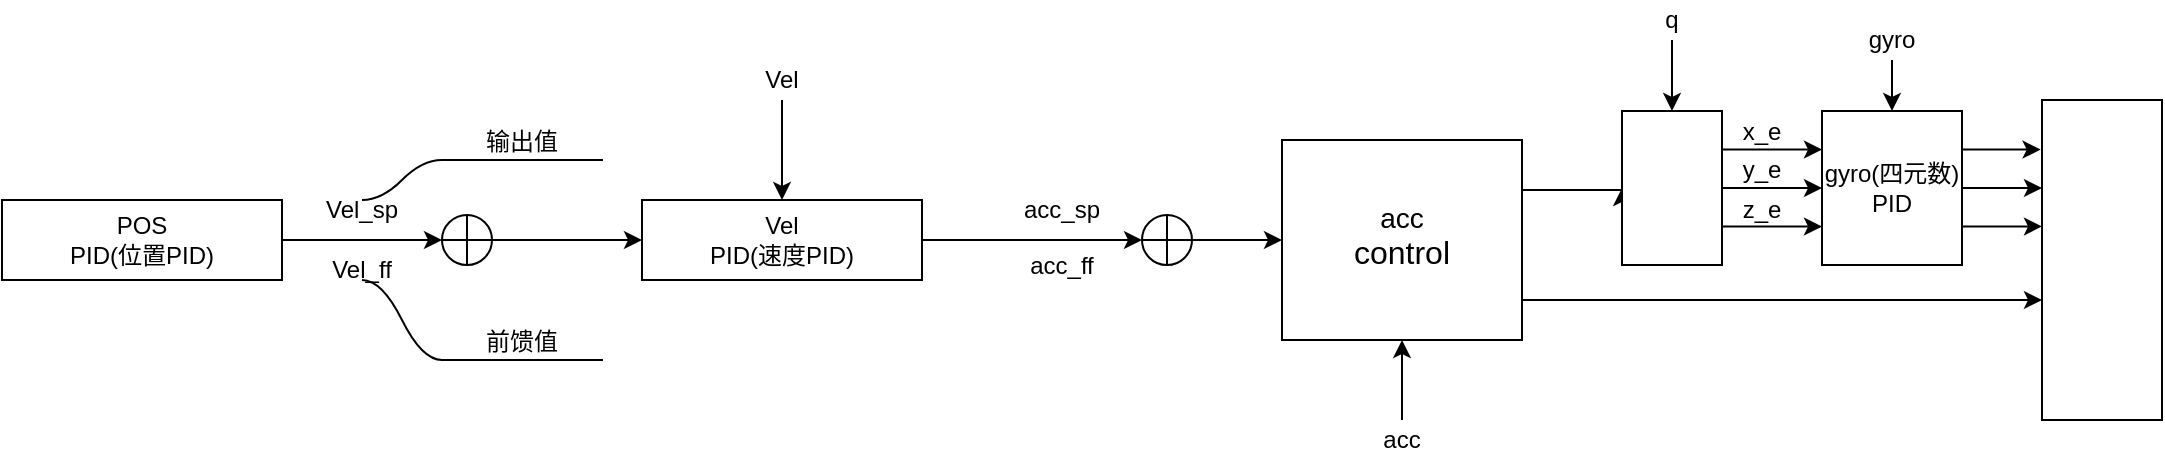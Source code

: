 <mxfile version="26.1.3">
  <diagram name="第 1 页" id="_98WVQUTT1FHia43dZIL">
    <mxGraphModel dx="303" dy="448" grid="1" gridSize="10" guides="1" tooltips="1" connect="1" arrows="1" fold="1" page="1" pageScale="1" pageWidth="827" pageHeight="1169" math="0" shadow="0">
      <root>
        <mxCell id="0" />
        <mxCell id="1" parent="0" />
        <mxCell id="DZe8NKR61AUOOE2hUX04-11" style="edgeStyle=orthogonalEdgeStyle;rounded=0;orthogonalLoop=1;jettySize=auto;html=1;exitX=1;exitY=0.5;exitDx=0;exitDy=0;entryX=0;entryY=0.5;entryDx=0;entryDy=0;" parent="1" source="DZe8NKR61AUOOE2hUX04-1" target="DZe8NKR61AUOOE2hUX04-9" edge="1">
          <mxGeometry relative="1" as="geometry" />
        </mxCell>
        <mxCell id="DZe8NKR61AUOOE2hUX04-1" value="POS&lt;div&gt;PID(位置PID)&lt;/div&gt;" style="rounded=0;whiteSpace=wrap;html=1;" parent="1" vertex="1">
          <mxGeometry x="60" y="380" width="140" height="40" as="geometry" />
        </mxCell>
        <mxCell id="DZe8NKR61AUOOE2hUX04-6" style="edgeStyle=orthogonalEdgeStyle;rounded=0;orthogonalLoop=1;jettySize=auto;html=1;exitX=1;exitY=0.5;exitDx=0;exitDy=0;" parent="1" source="DZe8NKR61AUOOE2hUX04-3" edge="1">
          <mxGeometry relative="1" as="geometry">
            <mxPoint x="630" y="400" as="targetPoint" />
          </mxGeometry>
        </mxCell>
        <mxCell id="DZe8NKR61AUOOE2hUX04-3" value="Vel&lt;br&gt;&lt;div&gt;PID(速度PID)&lt;/div&gt;" style="rounded=0;whiteSpace=wrap;html=1;" parent="1" vertex="1">
          <mxGeometry x="380" y="380" width="140" height="40" as="geometry" />
        </mxCell>
        <mxCell id="DZe8NKR61AUOOE2hUX04-7" value="Vel_sp" style="text;strokeColor=none;align=center;fillColor=none;html=1;verticalAlign=middle;whiteSpace=wrap;rounded=0;" parent="1" vertex="1">
          <mxGeometry x="210" y="370" width="60" height="30" as="geometry" />
        </mxCell>
        <mxCell id="DZe8NKR61AUOOE2hUX04-8" value="Vel_ff" style="text;strokeColor=none;align=center;fillColor=none;html=1;verticalAlign=middle;whiteSpace=wrap;rounded=0;" parent="1" vertex="1">
          <mxGeometry x="210" y="400" width="60" height="30" as="geometry" />
        </mxCell>
        <mxCell id="DZe8NKR61AUOOE2hUX04-21" style="edgeStyle=orthogonalEdgeStyle;rounded=0;orthogonalLoop=1;jettySize=auto;html=1;exitX=1;exitY=0.5;exitDx=0;exitDy=0;" parent="1" source="DZe8NKR61AUOOE2hUX04-9" target="DZe8NKR61AUOOE2hUX04-3" edge="1">
          <mxGeometry relative="1" as="geometry" />
        </mxCell>
        <mxCell id="DZe8NKR61AUOOE2hUX04-9" value="" style="shape=orEllipse;perimeter=ellipsePerimeter;whiteSpace=wrap;html=1;backgroundOutline=1;" parent="1" vertex="1">
          <mxGeometry x="280" y="387.5" width="25" height="25" as="geometry" />
        </mxCell>
        <mxCell id="DZe8NKR61AUOOE2hUX04-14" value="前馈值" style="whiteSpace=wrap;html=1;shape=partialRectangle;top=0;left=0;bottom=1;right=0;points=[[0,1],[1,1]];fillColor=none;align=center;verticalAlign=bottom;routingCenterY=0.5;snapToPoint=1;recursiveResize=0;autosize=1;treeFolding=1;treeMoving=1;newEdgeStyle={&quot;edgeStyle&quot;:&quot;entityRelationEdgeStyle&quot;,&quot;startArrow&quot;:&quot;none&quot;,&quot;endArrow&quot;:&quot;none&quot;,&quot;segment&quot;:10,&quot;curved&quot;:1,&quot;sourcePerimeterSpacing&quot;:0,&quot;targetPerimeterSpacing&quot;:0};" parent="1" vertex="1">
          <mxGeometry x="280" y="430" width="80" height="30" as="geometry" />
        </mxCell>
        <mxCell id="DZe8NKR61AUOOE2hUX04-15" value="" style="edgeStyle=entityRelationEdgeStyle;startArrow=none;endArrow=none;segment=10;curved=1;sourcePerimeterSpacing=0;targetPerimeterSpacing=0;rounded=0;" parent="1" target="DZe8NKR61AUOOE2hUX04-14" edge="1">
          <mxGeometry relative="1" as="geometry">
            <mxPoint x="240" y="420" as="sourcePoint" />
          </mxGeometry>
        </mxCell>
        <mxCell id="DZe8NKR61AUOOE2hUX04-19" value="输出值" style="whiteSpace=wrap;html=1;shape=partialRectangle;top=0;left=0;bottom=1;right=0;points=[[0,1],[1,1]];fillColor=none;align=center;verticalAlign=bottom;routingCenterY=0.5;snapToPoint=1;recursiveResize=0;autosize=1;treeFolding=1;treeMoving=1;newEdgeStyle={&quot;edgeStyle&quot;:&quot;entityRelationEdgeStyle&quot;,&quot;startArrow&quot;:&quot;none&quot;,&quot;endArrow&quot;:&quot;none&quot;,&quot;segment&quot;:10,&quot;curved&quot;:1,&quot;sourcePerimeterSpacing&quot;:0,&quot;targetPerimeterSpacing&quot;:0};" parent="1" vertex="1">
          <mxGeometry x="280" y="340" width="80" height="20" as="geometry" />
        </mxCell>
        <mxCell id="DZe8NKR61AUOOE2hUX04-20" value="" style="edgeStyle=entityRelationEdgeStyle;startArrow=none;endArrow=none;segment=10;curved=1;sourcePerimeterSpacing=0;targetPerimeterSpacing=0;rounded=0;" parent="1" target="DZe8NKR61AUOOE2hUX04-19" edge="1">
          <mxGeometry relative="1" as="geometry">
            <mxPoint x="240" y="380" as="sourcePoint" />
          </mxGeometry>
        </mxCell>
        <mxCell id="DZe8NKR61AUOOE2hUX04-23" style="edgeStyle=orthogonalEdgeStyle;rounded=0;orthogonalLoop=1;jettySize=auto;html=1;exitX=0.5;exitY=1;exitDx=0;exitDy=0;entryX=0.5;entryY=0;entryDx=0;entryDy=0;" parent="1" source="DZe8NKR61AUOOE2hUX04-22" target="DZe8NKR61AUOOE2hUX04-3" edge="1">
          <mxGeometry relative="1" as="geometry" />
        </mxCell>
        <mxCell id="DZe8NKR61AUOOE2hUX04-22" value="Vel" style="text;strokeColor=none;align=center;fillColor=none;html=1;verticalAlign=middle;whiteSpace=wrap;rounded=0;" parent="1" vertex="1">
          <mxGeometry x="430" y="310" width="40" height="20" as="geometry" />
        </mxCell>
        <mxCell id="DZe8NKR61AUOOE2hUX04-24" value="acc_sp" style="text;strokeColor=none;align=center;fillColor=none;html=1;verticalAlign=middle;whiteSpace=wrap;rounded=0;" parent="1" vertex="1">
          <mxGeometry x="560" y="375" width="60" height="20" as="geometry" />
        </mxCell>
        <mxCell id="DZe8NKR61AUOOE2hUX04-25" value="acc_ff" style="text;strokeColor=none;align=center;fillColor=none;html=1;verticalAlign=middle;whiteSpace=wrap;rounded=0;" parent="1" vertex="1">
          <mxGeometry x="560" y="405" width="60" height="15" as="geometry" />
        </mxCell>
        <mxCell id="DZe8NKR61AUOOE2hUX04-28" style="edgeStyle=orthogonalEdgeStyle;rounded=0;orthogonalLoop=1;jettySize=auto;html=1;exitX=1;exitY=0.5;exitDx=0;exitDy=0;entryX=0;entryY=0.5;entryDx=0;entryDy=0;" parent="1" source="DZe8NKR61AUOOE2hUX04-26" target="DZe8NKR61AUOOE2hUX04-27" edge="1">
          <mxGeometry relative="1" as="geometry" />
        </mxCell>
        <mxCell id="DZe8NKR61AUOOE2hUX04-26" value="" style="shape=orEllipse;perimeter=ellipsePerimeter;whiteSpace=wrap;html=1;backgroundOutline=1;" parent="1" vertex="1">
          <mxGeometry x="630" y="387.5" width="25" height="25" as="geometry" />
        </mxCell>
        <mxCell id="DZe8NKR61AUOOE2hUX04-35" style="edgeStyle=orthogonalEdgeStyle;rounded=0;orthogonalLoop=1;jettySize=auto;html=1;exitX=1;exitY=0.25;exitDx=0;exitDy=0;entryX=0;entryY=0.5;entryDx=0;entryDy=0;" parent="1" source="DZe8NKR61AUOOE2hUX04-27" target="DZe8NKR61AUOOE2hUX04-32" edge="1">
          <mxGeometry relative="1" as="geometry">
            <Array as="points">
              <mxPoint x="870" y="375" />
            </Array>
          </mxGeometry>
        </mxCell>
        <mxCell id="DZe8NKR61AUOOE2hUX04-27" value="" style="rounded=0;whiteSpace=wrap;html=1;" parent="1" vertex="1">
          <mxGeometry x="700" y="350" width="120" height="100" as="geometry" />
        </mxCell>
        <mxCell id="DZe8NKR61AUOOE2hUX04-29" value="&lt;font style=&quot;font-size: 14px;&quot;&gt;acc&lt;/font&gt;&lt;div&gt;&lt;font size=&quot;3&quot;&gt;control&lt;/font&gt;&lt;/div&gt;" style="text;strokeColor=none;align=center;fillColor=none;html=1;verticalAlign=middle;whiteSpace=wrap;rounded=0;" parent="1" vertex="1">
          <mxGeometry x="730" y="382.5" width="60" height="30" as="geometry" />
        </mxCell>
        <mxCell id="DZe8NKR61AUOOE2hUX04-31" style="edgeStyle=orthogonalEdgeStyle;rounded=0;orthogonalLoop=1;jettySize=auto;html=1;exitX=0.5;exitY=0;exitDx=0;exitDy=0;entryX=0.5;entryY=1;entryDx=0;entryDy=0;" parent="1" source="DZe8NKR61AUOOE2hUX04-30" target="DZe8NKR61AUOOE2hUX04-27" edge="1">
          <mxGeometry relative="1" as="geometry" />
        </mxCell>
        <mxCell id="DZe8NKR61AUOOE2hUX04-30" value="acc" style="text;strokeColor=none;align=center;fillColor=none;html=1;verticalAlign=middle;whiteSpace=wrap;rounded=0;" parent="1" vertex="1">
          <mxGeometry x="740" y="490" width="40" height="20" as="geometry" />
        </mxCell>
        <mxCell id="KF2gLB0UcrY-7FGsn3Lj-4" style="edgeStyle=orthogonalEdgeStyle;rounded=0;orthogonalLoop=1;jettySize=auto;html=1;exitX=1;exitY=0.25;exitDx=0;exitDy=0;entryX=0;entryY=0.25;entryDx=0;entryDy=0;" edge="1" parent="1" source="DZe8NKR61AUOOE2hUX04-32" target="KF2gLB0UcrY-7FGsn3Lj-3">
          <mxGeometry relative="1" as="geometry" />
        </mxCell>
        <mxCell id="KF2gLB0UcrY-7FGsn3Lj-5" style="edgeStyle=orthogonalEdgeStyle;rounded=0;orthogonalLoop=1;jettySize=auto;html=1;exitX=1;exitY=0.5;exitDx=0;exitDy=0;entryX=0;entryY=0.5;entryDx=0;entryDy=0;" edge="1" parent="1" source="DZe8NKR61AUOOE2hUX04-32" target="KF2gLB0UcrY-7FGsn3Lj-3">
          <mxGeometry relative="1" as="geometry" />
        </mxCell>
        <mxCell id="KF2gLB0UcrY-7FGsn3Lj-6" style="edgeStyle=orthogonalEdgeStyle;rounded=0;orthogonalLoop=1;jettySize=auto;html=1;exitX=1;exitY=0.75;exitDx=0;exitDy=0;entryX=0;entryY=0.75;entryDx=0;entryDy=0;" edge="1" parent="1" source="DZe8NKR61AUOOE2hUX04-32" target="KF2gLB0UcrY-7FGsn3Lj-3">
          <mxGeometry relative="1" as="geometry" />
        </mxCell>
        <mxCell id="DZe8NKR61AUOOE2hUX04-32" value="" style="rounded=0;whiteSpace=wrap;html=1;" parent="1" vertex="1">
          <mxGeometry x="870" y="335.5" width="50" height="77" as="geometry" />
        </mxCell>
        <mxCell id="KF2gLB0UcrY-7FGsn3Lj-2" style="edgeStyle=orthogonalEdgeStyle;rounded=0;orthogonalLoop=1;jettySize=auto;html=1;exitX=0.5;exitY=1;exitDx=0;exitDy=0;entryX=0.5;entryY=0;entryDx=0;entryDy=0;" edge="1" parent="1" source="KF2gLB0UcrY-7FGsn3Lj-1" target="DZe8NKR61AUOOE2hUX04-32">
          <mxGeometry relative="1" as="geometry" />
        </mxCell>
        <mxCell id="KF2gLB0UcrY-7FGsn3Lj-1" value="q" style="text;strokeColor=none;align=center;fillColor=none;html=1;verticalAlign=middle;whiteSpace=wrap;rounded=0;" vertex="1" parent="1">
          <mxGeometry x="885" y="280" width="20" height="20" as="geometry" />
        </mxCell>
        <mxCell id="KF2gLB0UcrY-7FGsn3Lj-3" value="gyro(四元数)&lt;div&gt;PID&lt;/div&gt;" style="rounded=0;whiteSpace=wrap;html=1;" vertex="1" parent="1">
          <mxGeometry x="970" y="335.5" width="70" height="77" as="geometry" />
        </mxCell>
        <mxCell id="KF2gLB0UcrY-7FGsn3Lj-7" value="x_e" style="text;strokeColor=none;align=center;fillColor=none;html=1;verticalAlign=middle;whiteSpace=wrap;rounded=0;" vertex="1" parent="1">
          <mxGeometry x="930" y="335.5" width="20" height="20" as="geometry" />
        </mxCell>
        <mxCell id="KF2gLB0UcrY-7FGsn3Lj-8" value="y_e" style="text;strokeColor=none;align=center;fillColor=none;html=1;verticalAlign=middle;whiteSpace=wrap;rounded=0;" vertex="1" parent="1">
          <mxGeometry x="930" y="355" width="20" height="20" as="geometry" />
        </mxCell>
        <mxCell id="KF2gLB0UcrY-7FGsn3Lj-9" value="z_e" style="text;strokeColor=none;align=center;fillColor=none;html=1;verticalAlign=middle;whiteSpace=wrap;rounded=0;" vertex="1" parent="1">
          <mxGeometry x="930" y="375" width="20" height="20" as="geometry" />
        </mxCell>
        <mxCell id="KF2gLB0UcrY-7FGsn3Lj-11" style="edgeStyle=orthogonalEdgeStyle;rounded=0;orthogonalLoop=1;jettySize=auto;html=1;exitX=0.5;exitY=1;exitDx=0;exitDy=0;entryX=0.5;entryY=0;entryDx=0;entryDy=0;" edge="1" parent="1" source="KF2gLB0UcrY-7FGsn3Lj-10" target="KF2gLB0UcrY-7FGsn3Lj-3">
          <mxGeometry relative="1" as="geometry" />
        </mxCell>
        <mxCell id="KF2gLB0UcrY-7FGsn3Lj-10" value="gyro" style="text;strokeColor=none;align=center;fillColor=none;html=1;verticalAlign=middle;whiteSpace=wrap;rounded=0;" vertex="1" parent="1">
          <mxGeometry x="990" y="290" width="30" height="20" as="geometry" />
        </mxCell>
        <mxCell id="KF2gLB0UcrY-7FGsn3Lj-12" value="" style="rounded=0;whiteSpace=wrap;html=1;" vertex="1" parent="1">
          <mxGeometry x="1080" y="330" width="60" height="160" as="geometry" />
        </mxCell>
        <mxCell id="KF2gLB0UcrY-7FGsn3Lj-14" style="edgeStyle=orthogonalEdgeStyle;rounded=0;orthogonalLoop=1;jettySize=auto;html=1;exitX=1;exitY=0.25;exitDx=0;exitDy=0;entryX=-0.012;entryY=0.161;entryDx=0;entryDy=0;entryPerimeter=0;" edge="1" parent="1" source="KF2gLB0UcrY-7FGsn3Lj-3" target="KF2gLB0UcrY-7FGsn3Lj-12">
          <mxGeometry relative="1" as="geometry" />
        </mxCell>
        <mxCell id="KF2gLB0UcrY-7FGsn3Lj-17" style="edgeStyle=orthogonalEdgeStyle;rounded=0;orthogonalLoop=1;jettySize=auto;html=1;exitX=1;exitY=0.5;exitDx=0;exitDy=0;entryX=0;entryY=0.275;entryDx=0;entryDy=0;entryPerimeter=0;" edge="1" parent="1" source="KF2gLB0UcrY-7FGsn3Lj-3" target="KF2gLB0UcrY-7FGsn3Lj-12">
          <mxGeometry relative="1" as="geometry" />
        </mxCell>
        <mxCell id="KF2gLB0UcrY-7FGsn3Lj-18" style="edgeStyle=orthogonalEdgeStyle;rounded=0;orthogonalLoop=1;jettySize=auto;html=1;exitX=1;exitY=0.75;exitDx=0;exitDy=0;entryX=0;entryY=0.395;entryDx=0;entryDy=0;entryPerimeter=0;" edge="1" parent="1" source="KF2gLB0UcrY-7FGsn3Lj-3" target="KF2gLB0UcrY-7FGsn3Lj-12">
          <mxGeometry relative="1" as="geometry" />
        </mxCell>
        <mxCell id="KF2gLB0UcrY-7FGsn3Lj-19" style="edgeStyle=orthogonalEdgeStyle;rounded=0;orthogonalLoop=1;jettySize=auto;html=1;exitX=1;exitY=0.75;exitDx=0;exitDy=0;entryX=0;entryY=0.625;entryDx=0;entryDy=0;entryPerimeter=0;" edge="1" parent="1" source="DZe8NKR61AUOOE2hUX04-27" target="KF2gLB0UcrY-7FGsn3Lj-12">
          <mxGeometry relative="1" as="geometry">
            <Array as="points">
              <mxPoint x="820" y="430" />
            </Array>
          </mxGeometry>
        </mxCell>
      </root>
    </mxGraphModel>
  </diagram>
</mxfile>
